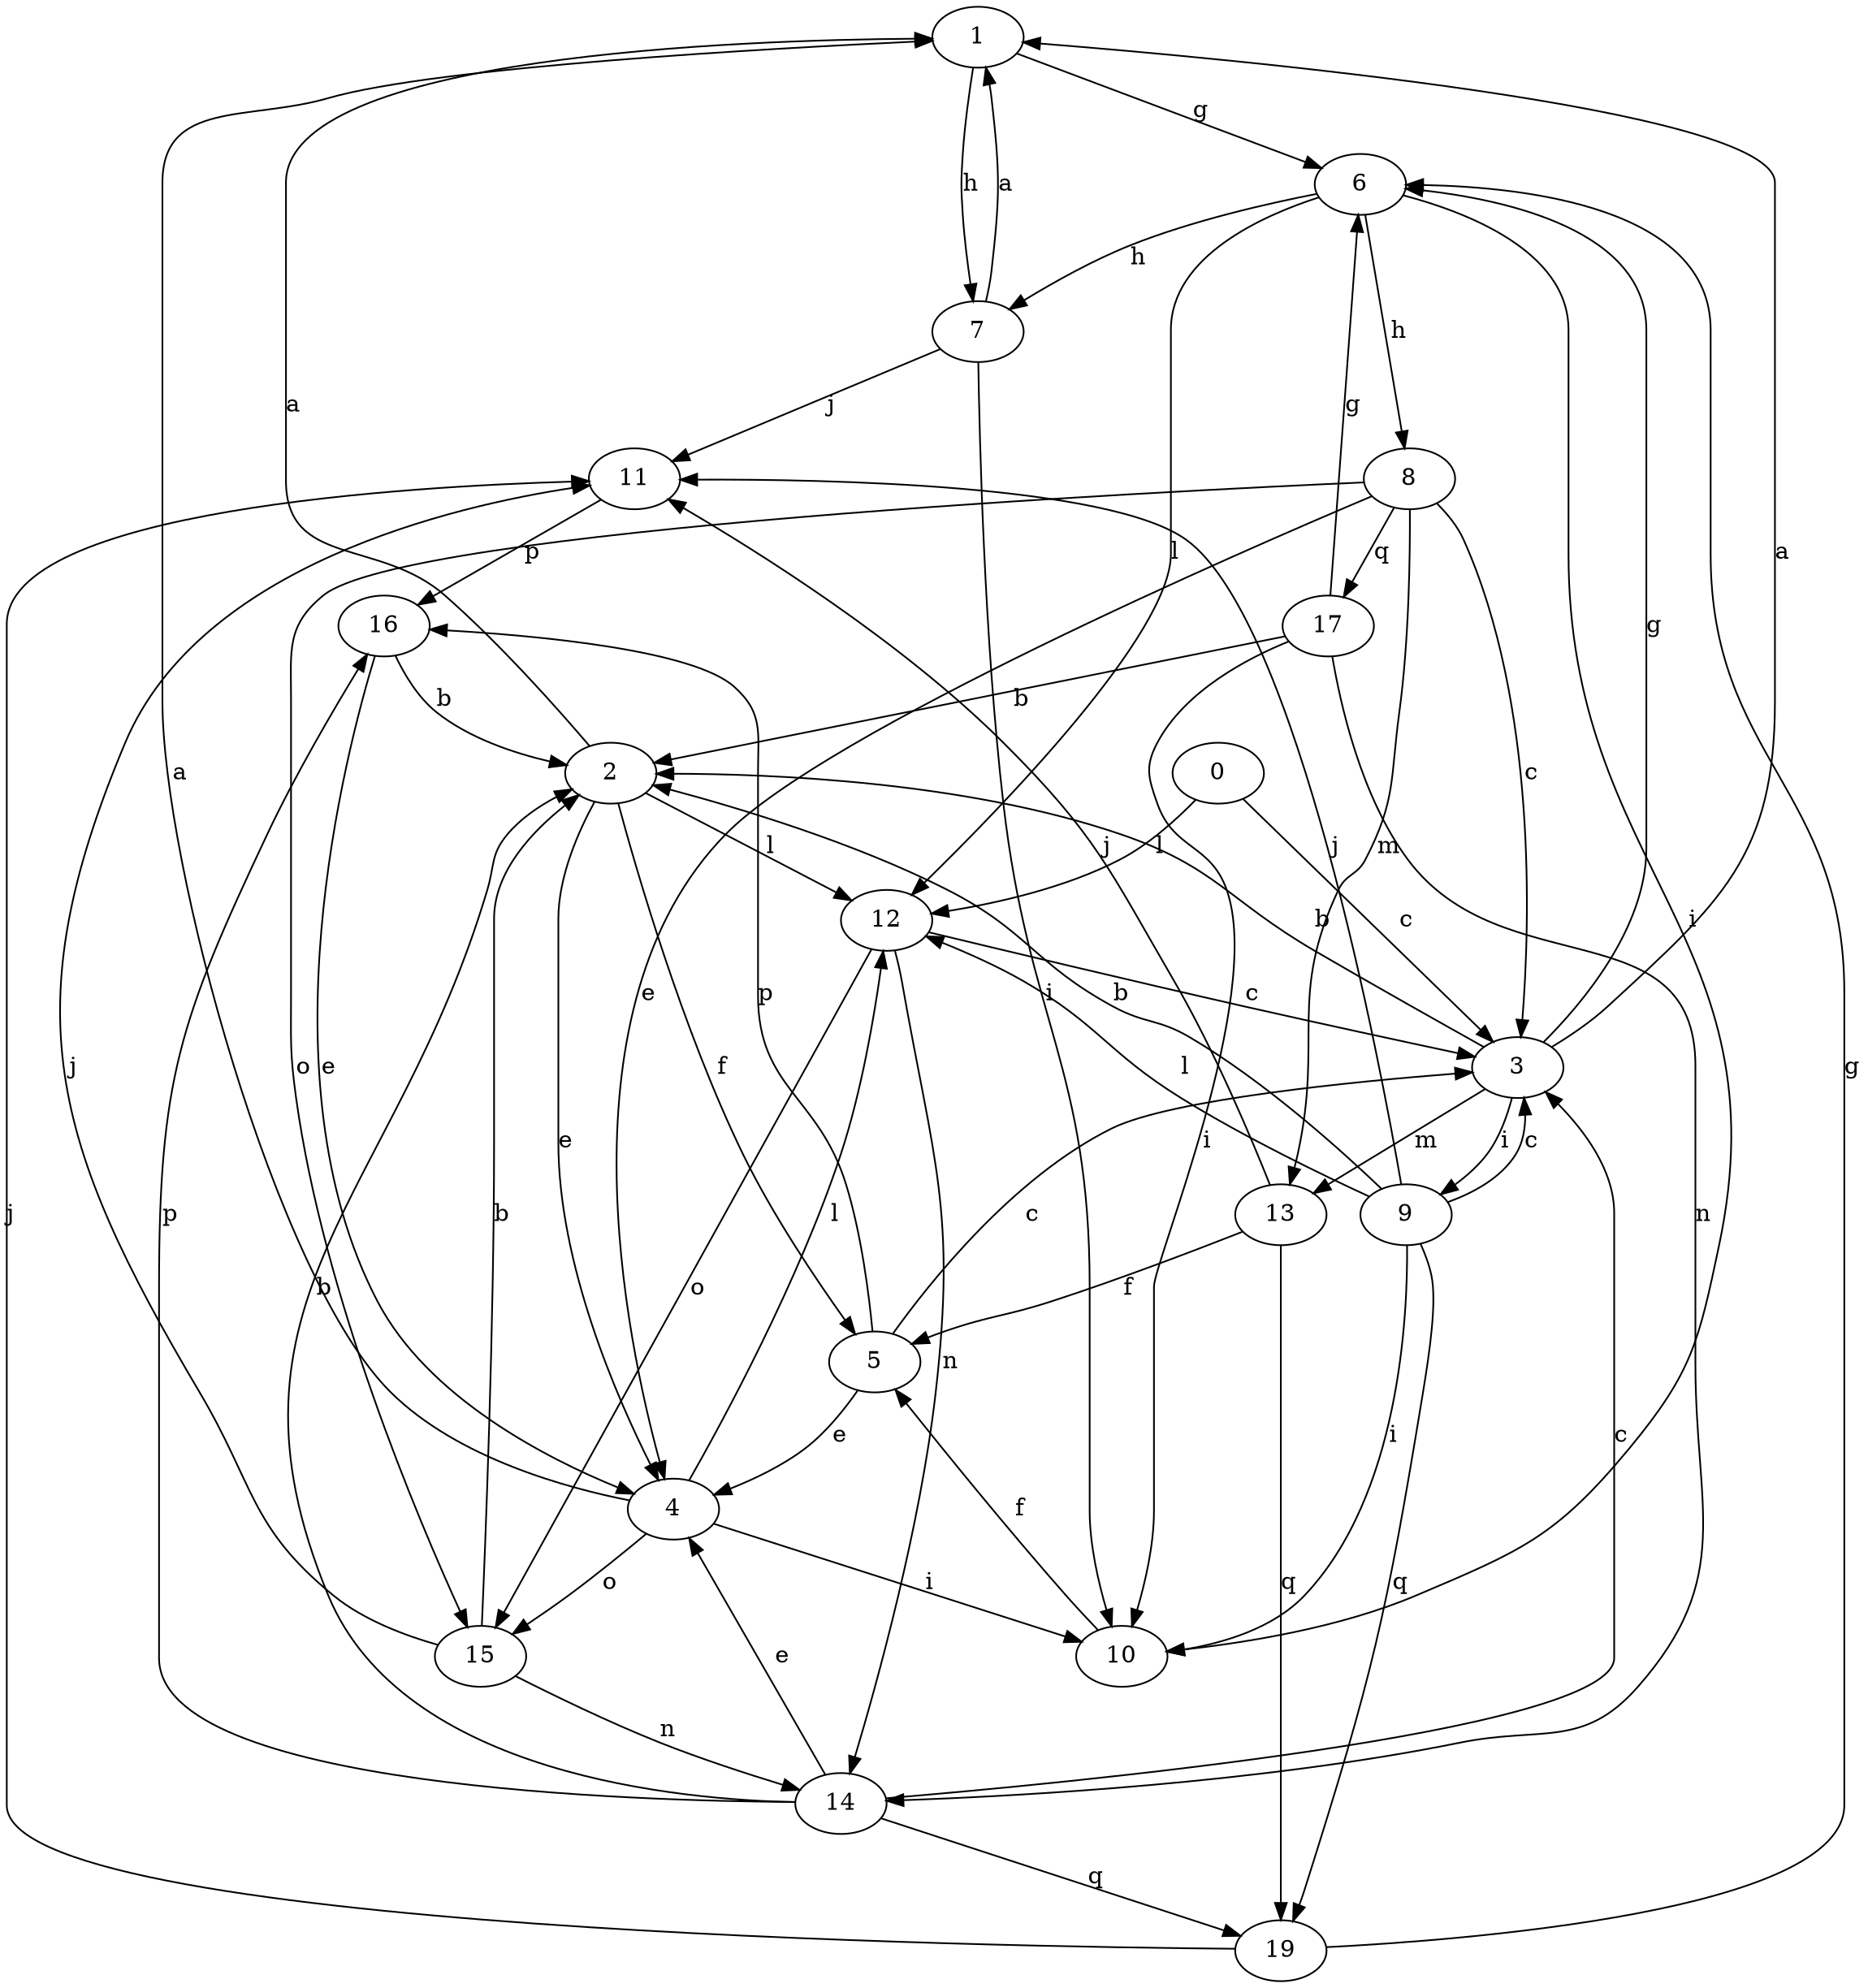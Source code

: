 strict digraph  {
1;
2;
3;
4;
5;
6;
7;
8;
0;
9;
10;
11;
12;
13;
14;
15;
16;
17;
19;
1 -> 6  [label=g];
1 -> 7  [label=h];
2 -> 1  [label=a];
2 -> 4  [label=e];
2 -> 5  [label=f];
2 -> 12  [label=l];
3 -> 1  [label=a];
3 -> 2  [label=b];
3 -> 6  [label=g];
3 -> 9  [label=i];
3 -> 13  [label=m];
4 -> 1  [label=a];
4 -> 10  [label=i];
4 -> 12  [label=l];
4 -> 15  [label=o];
5 -> 3  [label=c];
5 -> 4  [label=e];
5 -> 16  [label=p];
6 -> 7  [label=h];
6 -> 8  [label=h];
6 -> 10  [label=i];
6 -> 12  [label=l];
7 -> 1  [label=a];
7 -> 10  [label=i];
7 -> 11  [label=j];
8 -> 3  [label=c];
8 -> 4  [label=e];
8 -> 13  [label=m];
8 -> 15  [label=o];
8 -> 17  [label=q];
0 -> 3  [label=c];
0 -> 12  [label=l];
9 -> 2  [label=b];
9 -> 3  [label=c];
9 -> 10  [label=i];
9 -> 11  [label=j];
9 -> 12  [label=l];
9 -> 19  [label=q];
10 -> 5  [label=f];
11 -> 16  [label=p];
12 -> 3  [label=c];
12 -> 14  [label=n];
12 -> 15  [label=o];
13 -> 5  [label=f];
13 -> 11  [label=j];
13 -> 19  [label=q];
14 -> 2  [label=b];
14 -> 3  [label=c];
14 -> 4  [label=e];
14 -> 16  [label=p];
14 -> 19  [label=q];
15 -> 2  [label=b];
15 -> 11  [label=j];
15 -> 14  [label=n];
16 -> 2  [label=b];
16 -> 4  [label=e];
17 -> 2  [label=b];
17 -> 6  [label=g];
17 -> 10  [label=i];
17 -> 14  [label=n];
19 -> 6  [label=g];
19 -> 11  [label=j];
}
